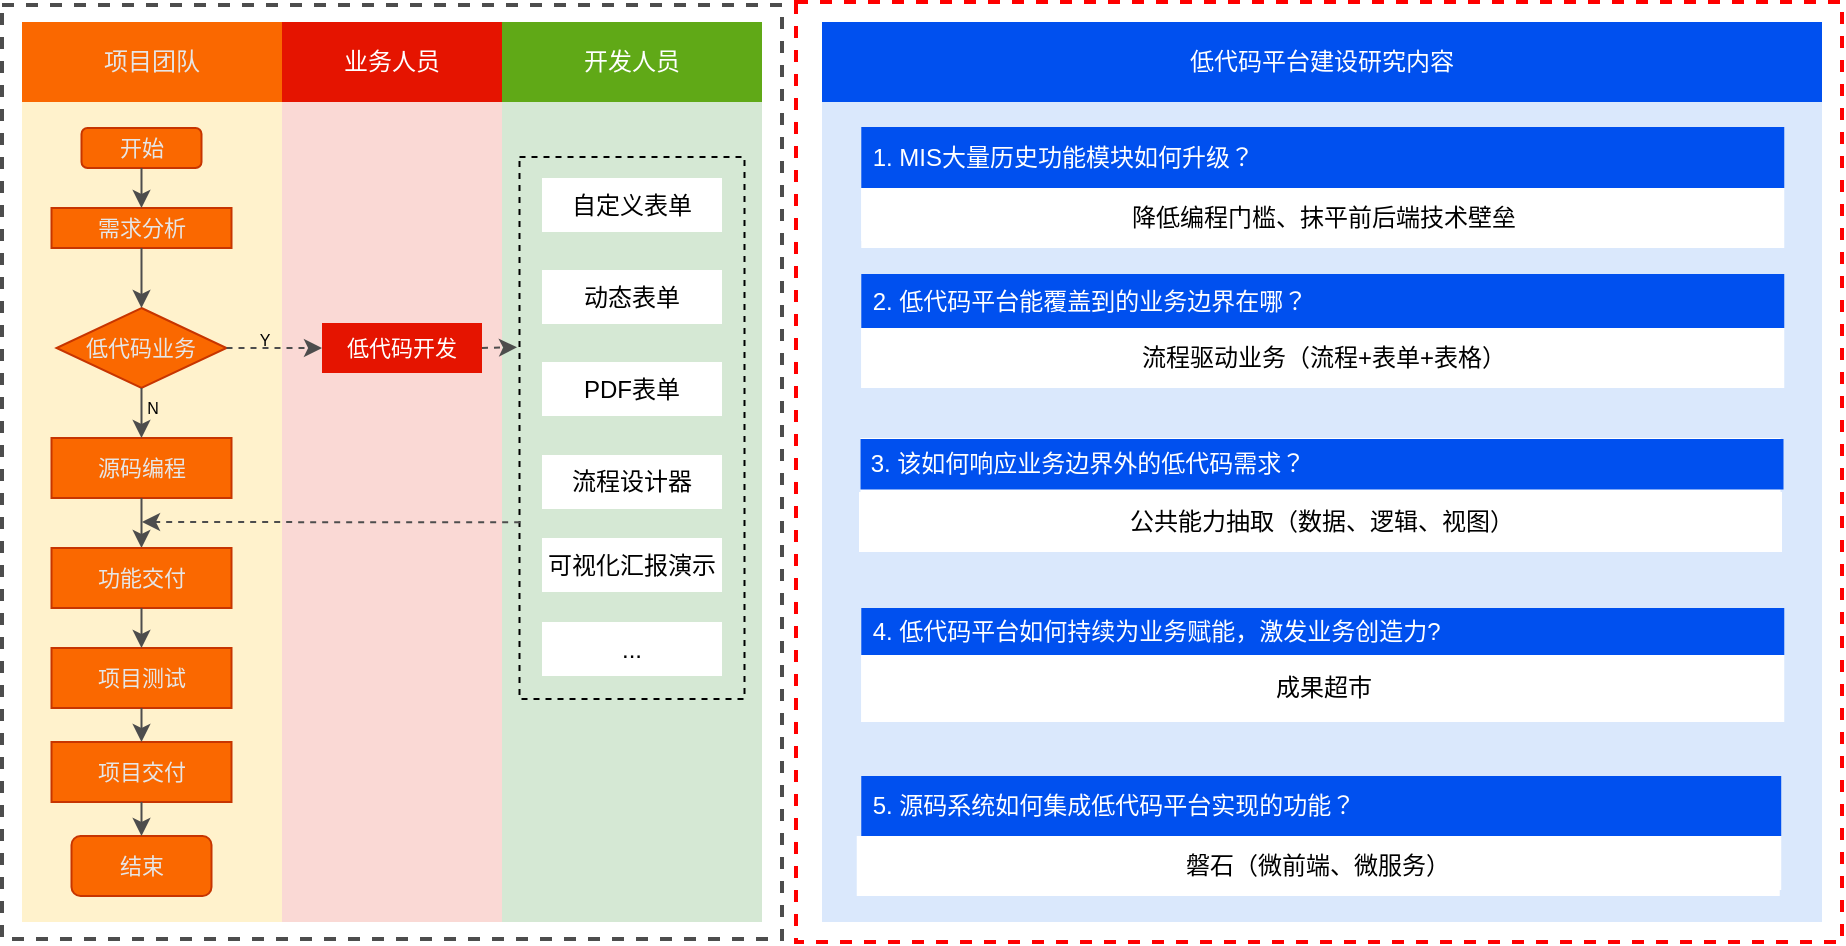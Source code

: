 <mxfile version="24.2.5" type="github">
  <diagram name="第 1 页" id="_vYEV3_HqbD5oskshCf3">
    <mxGraphModel dx="2085" dy="693" grid="1" gridSize="10" guides="1" tooltips="1" connect="1" arrows="1" fold="1" page="1" pageScale="1" pageWidth="827" pageHeight="1169" math="0" shadow="0">
      <root>
        <mxCell id="0" />
        <mxCell id="1" parent="0" />
        <mxCell id="oxlV8vseASiHhqJOPdih-38" value="" style="rounded=0;whiteSpace=wrap;html=1;strokeColor=none;fillColor=#dae8fc;" parent="1" vertex="1">
          <mxGeometry x="330" y="390" width="500" height="410" as="geometry" />
        </mxCell>
        <mxCell id="KTXE01B3mc42weGpk_5s-2" value="" style="rounded=0;whiteSpace=wrap;html=1;strokeColor=none;" parent="1" vertex="1">
          <mxGeometry x="349.62" y="727" width="460" height="57" as="geometry" />
        </mxCell>
        <mxCell id="oxlV8vseASiHhqJOPdih-1" value="" style="rounded=0;whiteSpace=wrap;html=1;fillColor=none;strokeColor=#4D4D4D;strokeWidth=2;dashed=1;" parent="1" vertex="1">
          <mxGeometry x="-80" y="341.5" width="390" height="467" as="geometry" />
        </mxCell>
        <mxCell id="oxlV8vseASiHhqJOPdih-26" value="" style="rounded=0;whiteSpace=wrap;html=1;fillColor=#d5e8d4;strokeColor=none;" parent="1" vertex="1">
          <mxGeometry x="170" y="390" width="130" height="410" as="geometry" />
        </mxCell>
        <mxCell id="oxlV8vseASiHhqJOPdih-33" value="" style="rounded=0;whiteSpace=wrap;html=1;fillColor=none;dashed=1;" parent="1" vertex="1">
          <mxGeometry x="178.75" y="417.5" width="112.5" height="271" as="geometry" />
        </mxCell>
        <mxCell id="oxlV8vseASiHhqJOPdih-2" value="业务人员" style="rounded=0;whiteSpace=wrap;html=1;fillColor=#e51400;fontColor=#ffffff;strokeColor=none;" parent="1" vertex="1">
          <mxGeometry x="60" y="350" width="110" height="40" as="geometry" />
        </mxCell>
        <mxCell id="oxlV8vseASiHhqJOPdih-3" value="" style="rounded=0;whiteSpace=wrap;html=1;fillColor=#fad9d5;strokeColor=none;" parent="1" vertex="1">
          <mxGeometry x="60" y="390" width="110" height="410" as="geometry" />
        </mxCell>
        <mxCell id="oxlV8vseASiHhqJOPdih-4" value="&lt;font color=&quot;#e6e6e6&quot;&gt;项目团队&lt;/font&gt;" style="rounded=0;whiteSpace=wrap;html=1;fillColor=#fa6800;strokeColor=none;fontColor=#000000;" parent="1" vertex="1">
          <mxGeometry x="-70" y="350" width="130" height="40" as="geometry" />
        </mxCell>
        <mxCell id="oxlV8vseASiHhqJOPdih-5" value="" style="rounded=0;whiteSpace=wrap;html=1;fillColor=#fff2cc;strokeColor=none;" parent="1" vertex="1">
          <mxGeometry x="-70" y="390" width="130" height="410" as="geometry" />
        </mxCell>
        <mxCell id="oxlV8vseASiHhqJOPdih-6" value="开始" style="rounded=1;whiteSpace=wrap;html=1;strokeColor=#C73500;fontSize=11;fillColor=#fa6800;fontColor=#E6E6E6;" parent="1" vertex="1">
          <mxGeometry x="-40.25" y="403" width="60" height="20" as="geometry" />
        </mxCell>
        <mxCell id="oxlV8vseASiHhqJOPdih-7" value="&lt;font style=&quot;font-size: 11px;&quot;&gt;低代码业务&lt;/font&gt;" style="rhombus;whiteSpace=wrap;html=1;strokeColor=#C73500;fontSize=11;fillColor=#fa6800;fontColor=#E6E6E6;" parent="1" vertex="1">
          <mxGeometry x="-52.75" y="493" width="85" height="40" as="geometry" />
        </mxCell>
        <mxCell id="oxlV8vseASiHhqJOPdih-8" value="需求分析" style="rounded=0;whiteSpace=wrap;html=1;strokeColor=#C73500;fontSize=11;fillColor=#fa6800;fontColor=#E6E6E6;" parent="1" vertex="1">
          <mxGeometry x="-55.25" y="443" width="90" height="20" as="geometry" />
        </mxCell>
        <mxCell id="oxlV8vseASiHhqJOPdih-9" value="结束" style="rounded=1;whiteSpace=wrap;html=1;strokeColor=#C73500;fontSize=11;fillColor=#fa6800;fontColor=#E6E6E6;" parent="1" vertex="1">
          <mxGeometry x="-45.25" y="757" width="70" height="30" as="geometry" />
        </mxCell>
        <mxCell id="oxlV8vseASiHhqJOPdih-10" value="项目测试" style="rounded=0;whiteSpace=wrap;html=1;strokeColor=#C73500;fontSize=11;fillColor=#fa6800;fontColor=#E6E6E6;" parent="1" vertex="1">
          <mxGeometry x="-55.25" y="663" width="90" height="30" as="geometry" />
        </mxCell>
        <mxCell id="oxlV8vseASiHhqJOPdih-11" value="源码编程" style="rounded=0;whiteSpace=wrap;html=1;strokeColor=#C73500;fontSize=11;fillColor=#fa6800;fontColor=#E6E6E6;" parent="1" vertex="1">
          <mxGeometry x="-55.25" y="558" width="90" height="30" as="geometry" />
        </mxCell>
        <mxCell id="oxlV8vseASiHhqJOPdih-12" value="项目交付" style="rounded=0;whiteSpace=wrap;html=1;strokeColor=#C73500;fontSize=11;fillColor=#fa6800;fontColor=#E6E6E6;" parent="1" vertex="1">
          <mxGeometry x="-55.25" y="710" width="90" height="30" as="geometry" />
        </mxCell>
        <mxCell id="oxlV8vseASiHhqJOPdih-13" value="" style="endArrow=classic;html=1;rounded=0;strokeColor=#4D4D4D;" parent="1" source="oxlV8vseASiHhqJOPdih-6" target="oxlV8vseASiHhqJOPdih-8" edge="1">
          <mxGeometry width="50" height="50" relative="1" as="geometry">
            <mxPoint x="184.75" y="543" as="sourcePoint" />
            <mxPoint x="234.75" y="493" as="targetPoint" />
          </mxGeometry>
        </mxCell>
        <mxCell id="oxlV8vseASiHhqJOPdih-14" value="" style="endArrow=classic;html=1;rounded=0;exitX=0.5;exitY=1;exitDx=0;exitDy=0;entryX=0.5;entryY=0;entryDx=0;entryDy=0;strokeColor=#4D4D4D;" parent="1" source="oxlV8vseASiHhqJOPdih-8" target="oxlV8vseASiHhqJOPdih-7" edge="1">
          <mxGeometry width="50" height="50" relative="1" as="geometry">
            <mxPoint x="-10.49" y="483" as="sourcePoint" />
            <mxPoint x="-10.49" y="503" as="targetPoint" />
          </mxGeometry>
        </mxCell>
        <mxCell id="oxlV8vseASiHhqJOPdih-15" value="" style="endArrow=classic;html=1;rounded=0;exitX=0.5;exitY=1;exitDx=0;exitDy=0;strokeColor=#4D4D4D;" parent="1" source="oxlV8vseASiHhqJOPdih-7" target="oxlV8vseASiHhqJOPdih-11" edge="1">
          <mxGeometry width="50" height="50" relative="1" as="geometry">
            <mxPoint x="-0.25" y="493" as="sourcePoint" />
            <mxPoint x="-0.25" y="513" as="targetPoint" />
          </mxGeometry>
        </mxCell>
        <mxCell id="oxlV8vseASiHhqJOPdih-16" value="N" style="edgeLabel;html=1;align=center;verticalAlign=middle;resizable=0;points=[];labelBackgroundColor=none;fontSize=8;" parent="oxlV8vseASiHhqJOPdih-15" vertex="1" connectable="0">
          <mxGeometry x="-0.22" relative="1" as="geometry">
            <mxPoint x="5" as="offset" />
          </mxGeometry>
        </mxCell>
        <mxCell id="oxlV8vseASiHhqJOPdih-17" value="" style="endArrow=classic;html=1;rounded=0;exitX=0.5;exitY=1;exitDx=0;exitDy=0;entryX=0.5;entryY=0;entryDx=0;entryDy=0;strokeColor=#4D4D4D;" parent="1" source="oxlV8vseASiHhqJOPdih-11" target="oxlV8vseASiHhqJOPdih-20" edge="1">
          <mxGeometry width="50" height="50" relative="1" as="geometry">
            <mxPoint x="-0.25" y="563" as="sourcePoint" />
            <mxPoint x="-0.25" y="593" as="targetPoint" />
          </mxGeometry>
        </mxCell>
        <mxCell id="oxlV8vseASiHhqJOPdih-18" value="" style="endArrow=classic;html=1;rounded=0;exitX=0.5;exitY=1;exitDx=0;exitDy=0;entryX=0.5;entryY=0;entryDx=0;entryDy=0;strokeColor=#4D4D4D;" parent="1" source="oxlV8vseASiHhqJOPdih-10" target="oxlV8vseASiHhqJOPdih-12" edge="1">
          <mxGeometry width="50" height="50" relative="1" as="geometry">
            <mxPoint x="-0.25" y="623" as="sourcePoint" />
            <mxPoint x="-0.25" y="653" as="targetPoint" />
          </mxGeometry>
        </mxCell>
        <mxCell id="oxlV8vseASiHhqJOPdih-19" value="" style="endArrow=classic;html=1;rounded=0;exitX=0.5;exitY=1;exitDx=0;exitDy=0;entryX=0.5;entryY=0;entryDx=0;entryDy=0;strokeColor=#4D4D4D;" parent="1" source="oxlV8vseASiHhqJOPdih-12" target="oxlV8vseASiHhqJOPdih-9" edge="1">
          <mxGeometry width="50" height="50" relative="1" as="geometry">
            <mxPoint x="-0.25" y="683" as="sourcePoint" />
            <mxPoint x="-0.25" y="703" as="targetPoint" />
          </mxGeometry>
        </mxCell>
        <mxCell id="oxlV8vseASiHhqJOPdih-20" value="功能交付" style="rounded=0;whiteSpace=wrap;html=1;strokeColor=#C73500;fontSize=11;fillColor=#fa6800;fontColor=#E6E6E6;" parent="1" vertex="1">
          <mxGeometry x="-55.25" y="613" width="90" height="30" as="geometry" />
        </mxCell>
        <mxCell id="oxlV8vseASiHhqJOPdih-21" value="" style="endArrow=classic;html=1;rounded=0;exitX=0.5;exitY=1;exitDx=0;exitDy=0;entryX=0.5;entryY=0;entryDx=0;entryDy=0;strokeColor=#4D4D4D;" parent="1" source="oxlV8vseASiHhqJOPdih-20" target="oxlV8vseASiHhqJOPdih-10" edge="1">
          <mxGeometry width="50" height="50" relative="1" as="geometry">
            <mxPoint x="-10.49" y="643" as="sourcePoint" />
            <mxPoint x="-10.49" y="660" as="targetPoint" />
          </mxGeometry>
        </mxCell>
        <mxCell id="oxlV8vseASiHhqJOPdih-22" value="低代码开发" style="rounded=0;whiteSpace=wrap;html=1;fillColor=#e51400;fontColor=#ffffff;strokeColor=none;fontSize=11;" parent="1" vertex="1">
          <mxGeometry x="80" y="500.5" width="80" height="25" as="geometry" />
        </mxCell>
        <mxCell id="oxlV8vseASiHhqJOPdih-23" value="" style="endArrow=classic;html=1;rounded=0;entryX=0;entryY=0.5;entryDx=0;entryDy=0;exitX=1;exitY=0.5;exitDx=0;exitDy=0;strokeColor=#4D4D4D;dashed=1;" parent="1" source="oxlV8vseASiHhqJOPdih-7" target="oxlV8vseASiHhqJOPdih-22" edge="1">
          <mxGeometry width="50" height="50" relative="1" as="geometry">
            <mxPoint x="25" y="490" as="sourcePoint" />
            <mxPoint x="25" y="510" as="targetPoint" />
          </mxGeometry>
        </mxCell>
        <mxCell id="oxlV8vseASiHhqJOPdih-24" value="Y" style="edgeLabel;html=1;align=center;verticalAlign=middle;resizable=0;points=[];labelBackgroundColor=none;fontSize=8;" parent="oxlV8vseASiHhqJOPdih-23" vertex="1" connectable="0">
          <mxGeometry x="-0.455" relative="1" as="geometry">
            <mxPoint x="5" y="-4" as="offset" />
          </mxGeometry>
        </mxCell>
        <mxCell id="oxlV8vseASiHhqJOPdih-25" value="开发人员" style="rounded=0;whiteSpace=wrap;html=1;fillColor=#60a917;fontColor=#ffffff;strokeColor=none;" parent="1" vertex="1">
          <mxGeometry x="170" y="350" width="130" height="40" as="geometry" />
        </mxCell>
        <mxCell id="oxlV8vseASiHhqJOPdih-27" value="自定义表单" style="rounded=0;whiteSpace=wrap;html=1;strokeColor=none;" parent="1" vertex="1">
          <mxGeometry x="190" y="428" width="90" height="27" as="geometry" />
        </mxCell>
        <mxCell id="oxlV8vseASiHhqJOPdih-28" value="动态表单" style="rounded=0;whiteSpace=wrap;html=1;strokeColor=none;" parent="1" vertex="1">
          <mxGeometry x="190" y="474" width="90" height="27" as="geometry" />
        </mxCell>
        <mxCell id="oxlV8vseASiHhqJOPdih-29" value="PDF表单" style="rounded=0;whiteSpace=wrap;html=1;strokeColor=none;" parent="1" vertex="1">
          <mxGeometry x="190" y="520" width="90" height="27" as="geometry" />
        </mxCell>
        <mxCell id="oxlV8vseASiHhqJOPdih-30" value="流程设计器" style="rounded=0;whiteSpace=wrap;html=1;strokeColor=none;" parent="1" vertex="1">
          <mxGeometry x="190" y="566.5" width="90" height="27" as="geometry" />
        </mxCell>
        <mxCell id="oxlV8vseASiHhqJOPdih-31" value="可视化汇报演示" style="rounded=0;whiteSpace=wrap;html=1;strokeColor=none;" parent="1" vertex="1">
          <mxGeometry x="190" y="608" width="90" height="27" as="geometry" />
        </mxCell>
        <mxCell id="oxlV8vseASiHhqJOPdih-32" value="..." style="rounded=0;whiteSpace=wrap;html=1;strokeColor=none;" parent="1" vertex="1">
          <mxGeometry x="190" y="650" width="90" height="27" as="geometry" />
        </mxCell>
        <mxCell id="oxlV8vseASiHhqJOPdih-34" value="" style="endArrow=classic;html=1;rounded=0;entryX=-0.011;entryY=0.351;entryDx=0;entryDy=0;exitX=1;exitY=0.5;exitDx=0;exitDy=0;strokeColor=#4D4D4D;entryPerimeter=0;dashed=1;" parent="1" source="oxlV8vseASiHhqJOPdih-22" target="oxlV8vseASiHhqJOPdih-33" edge="1">
          <mxGeometry width="50" height="50" relative="1" as="geometry">
            <mxPoint x="42" y="523" as="sourcePoint" />
            <mxPoint x="90" y="523" as="targetPoint" />
          </mxGeometry>
        </mxCell>
        <mxCell id="oxlV8vseASiHhqJOPdih-35" value="" style="endArrow=classic;html=1;rounded=0;exitX=0.003;exitY=0.674;exitDx=0;exitDy=0;strokeColor=#4D4D4D;exitPerimeter=0;dashed=1;" parent="1" source="oxlV8vseASiHhqJOPdih-33" edge="1">
          <mxGeometry width="50" height="50" relative="1" as="geometry">
            <mxPoint y="598" as="sourcePoint" />
            <mxPoint x="-10" y="600" as="targetPoint" />
          </mxGeometry>
        </mxCell>
        <mxCell id="oxlV8vseASiHhqJOPdih-36" value="" style="rounded=0;whiteSpace=wrap;html=1;fillColor=none;strokeColor=#FF0000;strokeWidth=2;dashed=1;" parent="1" vertex="1">
          <mxGeometry x="317" y="340" width="523" height="470" as="geometry" />
        </mxCell>
        <mxCell id="oxlV8vseASiHhqJOPdih-37" value="低代码平台建设研究内容" style="rounded=0;whiteSpace=wrap;html=1;fillColor=#0050ef;fontColor=#ffffff;strokeColor=none;" parent="1" vertex="1">
          <mxGeometry x="330" y="350" width="500" height="40" as="geometry" />
        </mxCell>
        <mxCell id="oxlV8vseASiHhqJOPdih-39" value="" style="rounded=0;whiteSpace=wrap;html=1;strokeColor=none;" parent="1" vertex="1">
          <mxGeometry x="349.63" y="476" width="460" height="57" as="geometry" />
        </mxCell>
        <mxCell id="oxlV8vseASiHhqJOPdih-40" value="" style="rounded=0;whiteSpace=wrap;html=1;strokeColor=none;" parent="1" vertex="1">
          <mxGeometry x="349.63" y="643" width="460" height="57" as="geometry" />
        </mxCell>
        <mxCell id="oxlV8vseASiHhqJOPdih-41" value="" style="rounded=0;whiteSpace=wrap;html=1;strokeColor=none;" parent="1" vertex="1">
          <mxGeometry x="349.63" y="402.5" width="460" height="57" as="geometry" />
        </mxCell>
        <mxCell id="oxlV8vseASiHhqJOPdih-42" value="" style="rounded=0;whiteSpace=wrap;html=1;strokeColor=none;" parent="1" vertex="1">
          <mxGeometry x="349.25" y="558" width="460" height="57" as="geometry" />
        </mxCell>
        <mxCell id="oxlV8vseASiHhqJOPdih-43" value="&amp;nbsp;2. 低代码平台能覆盖到的业务边界在哪？" style="rounded=0;whiteSpace=wrap;html=1;fillColor=#0050ef;fontColor=#ffffff;strokeColor=none;align=left;" parent="1" vertex="1">
          <mxGeometry x="349.63" y="476" width="461.5" height="27" as="geometry" />
        </mxCell>
        <mxCell id="oxlV8vseASiHhqJOPdih-44" value="流程驱动业务（流程+表单+表格）" style="rounded=0;whiteSpace=wrap;html=1;align=center;strokeColor=none;" parent="1" vertex="1">
          <mxGeometry x="349.63" y="503" width="461.5" height="30" as="geometry" />
        </mxCell>
        <mxCell id="oxlV8vseASiHhqJOPdih-45" value="&amp;nbsp;4. 低代码平台如何持续为业务赋能，激发业务创造力?" style="rounded=0;whiteSpace=wrap;html=1;fillColor=#0050ef;fontColor=#ffffff;strokeColor=none;align=left;" parent="1" vertex="1">
          <mxGeometry x="349.63" y="643" width="461.5" height="23.5" as="geometry" />
        </mxCell>
        <mxCell id="oxlV8vseASiHhqJOPdih-46" value="&amp;nbsp;1. MIS大量历史功能模块如何升级？" style="rounded=0;whiteSpace=wrap;html=1;fillColor=#0050ef;fontColor=#ffffff;strokeColor=none;align=left;" parent="1" vertex="1">
          <mxGeometry x="349.63" y="402.5" width="461.5" height="30.5" as="geometry" />
        </mxCell>
        <mxCell id="oxlV8vseASiHhqJOPdih-47" value="&amp;nbsp;3. 该如何响应业务边界外的低代码需求？" style="rounded=0;whiteSpace=wrap;html=1;fillColor=#0050ef;fontColor=#ffffff;strokeColor=none;align=left;" parent="1" vertex="1">
          <mxGeometry x="349.25" y="558.5" width="461.5" height="25.25" as="geometry" />
        </mxCell>
        <mxCell id="oxlV8vseASiHhqJOPdih-49" value="&amp;nbsp;5. 源码系统如何集成低代码平台实现的功能？" style="rounded=0;whiteSpace=wrap;html=1;fillColor=#0050ef;fontColor=#ffffff;strokeColor=none;align=left;" parent="1" vertex="1">
          <mxGeometry x="349.62" y="727" width="460" height="30" as="geometry" />
        </mxCell>
        <mxCell id="KTXE01B3mc42weGpk_5s-3" value="公共能力抽取（数据、逻辑、视图）" style="rounded=0;whiteSpace=wrap;html=1;align=center;strokeColor=none;" parent="1" vertex="1">
          <mxGeometry x="348.5" y="585" width="461.5" height="30" as="geometry" />
        </mxCell>
        <mxCell id="KTXE01B3mc42weGpk_5s-4" value="成果超市" style="rounded=0;whiteSpace=wrap;html=1;align=center;strokeColor=none;" parent="1" vertex="1">
          <mxGeometry x="349.63" y="666.5" width="461.5" height="33.5" as="geometry" />
        </mxCell>
        <mxCell id="KTXE01B3mc42weGpk_5s-7" value="降低编程门槛、抹平前后端技术壁垒" style="rounded=0;whiteSpace=wrap;html=1;align=center;strokeColor=none;" parent="1" vertex="1">
          <mxGeometry x="349.63" y="433" width="461.5" height="30" as="geometry" />
        </mxCell>
        <mxCell id="KTXE01B3mc42weGpk_5s-8" value="磐石（微前端、微服务）" style="rounded=0;whiteSpace=wrap;html=1;align=center;strokeColor=none;" parent="1" vertex="1">
          <mxGeometry x="347.37" y="757" width="461.5" height="30" as="geometry" />
        </mxCell>
      </root>
    </mxGraphModel>
  </diagram>
</mxfile>
